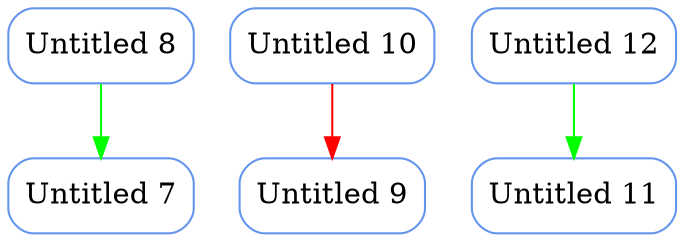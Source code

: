 digraph "Argument Map" {

  n0 [label="Untitled 7", shape="box", style="filled,rounded", color="cornflowerblue", fillcolor="white", labelfontcolor="white", type="statement"];
  n1 [label="Untitled 8", shape="box", style="filled,rounded", color="cornflowerblue", fillcolor="white", labelfontcolor="white", type="statement"];
  n2 [label="Untitled 9", shape="box", style="filled,rounded", color="cornflowerblue", fillcolor="white", labelfontcolor="white", type="statement"];
  n3 [label="Untitled 10", shape="box", style="filled,rounded", color="cornflowerblue", fillcolor="white", labelfontcolor="white", type="statement"];
  n4 [label="Untitled 11", shape="box", style="filled,rounded", color="cornflowerblue", fillcolor="white", labelfontcolor="white", type="statement"];
  n5 [label="Untitled 12", shape="box", style="filled,rounded", color="cornflowerblue", fillcolor="white", labelfontcolor="white", type="statement"];


  n1 -> n0 [color="green", type="support"];
  n3 -> n2 [color="red", type="attack"];
  n5 -> n4 [color="green", type="support"];

}